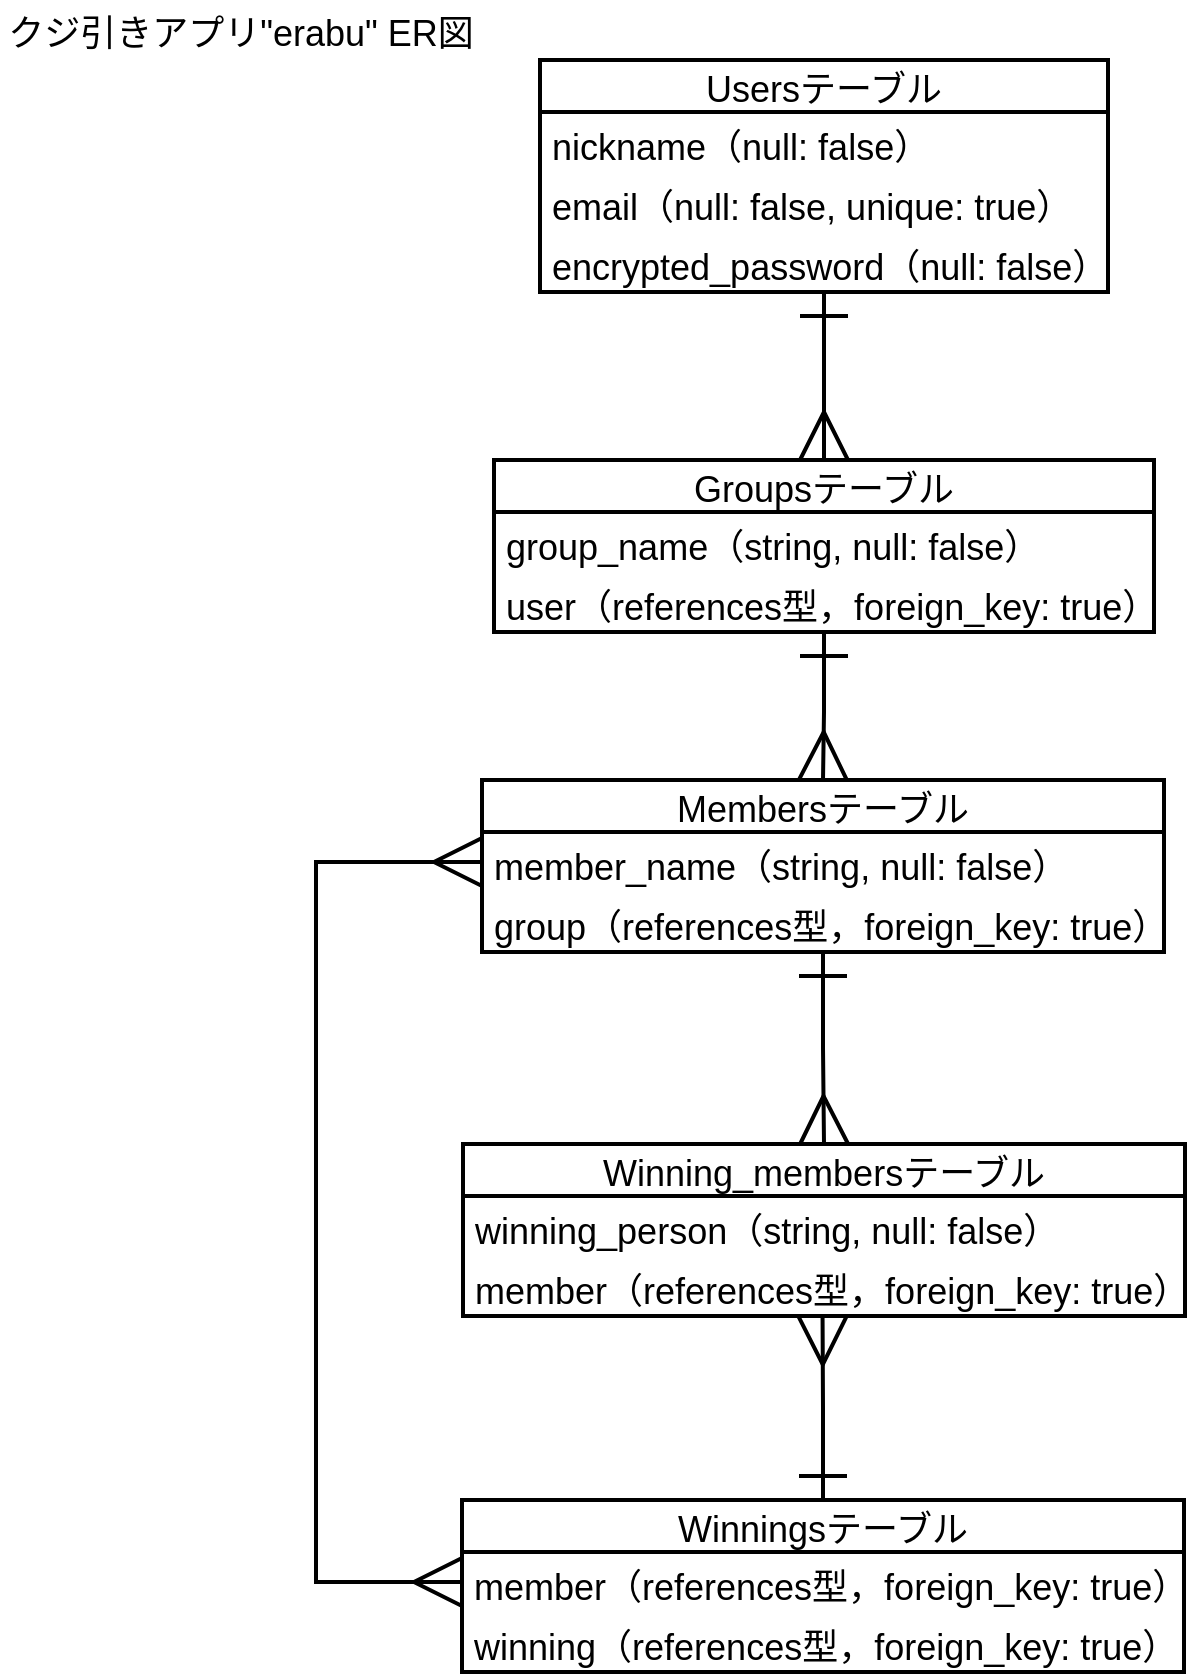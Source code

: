 <mxfile>
    <diagram id="bqRlA6gATMwFp5Z8aZbk" name="ページ1">
        <mxGraphModel dx="861" dy="627" grid="1" gridSize="10" guides="1" tooltips="1" connect="1" arrows="1" fold="1" page="1" pageScale="1" pageWidth="827" pageHeight="1169" math="0" shadow="0">
            <root>
                <mxCell id="0"/>
                <mxCell id="1" parent="0"/>
                <mxCell id="25" style="edgeStyle=orthogonalEdgeStyle;rounded=0;orthogonalLoop=1;jettySize=auto;html=1;entryX=0.5;entryY=0;entryDx=0;entryDy=0;startArrow=ERone;startFill=0;endArrow=ERmany;endFill=0;startSize=21;endSize=21;strokeWidth=2;" parent="1" source="2" target="7" edge="1">
                    <mxGeometry relative="1" as="geometry"/>
                </mxCell>
                <mxCell id="2" value="Usersテーブル" style="swimlane;fontStyle=0;childLayout=stackLayout;horizontal=1;startSize=26;horizontalStack=0;resizeParent=1;resizeParentMax=0;resizeLast=0;collapsible=1;marginBottom=0;align=center;fontSize=18;strokeWidth=2;" parent="1" vertex="1">
                    <mxGeometry x="272" y="40" width="284" height="116" as="geometry"/>
                </mxCell>
                <mxCell id="28" value="nickname（null: false）" style="text;strokeColor=none;fillColor=none;spacingLeft=4;spacingRight=4;overflow=hidden;rotatable=0;points=[[0,0.5],[1,0.5]];portConstraint=eastwest;fontSize=18;strokeWidth=2;" vertex="1" parent="2">
                    <mxGeometry y="26" width="284" height="30" as="geometry"/>
                </mxCell>
                <mxCell id="3" value="email（null: false, unique: true）" style="text;strokeColor=none;fillColor=none;spacingLeft=4;spacingRight=4;overflow=hidden;rotatable=0;points=[[0,0.5],[1,0.5]];portConstraint=eastwest;fontSize=18;strokeWidth=2;" parent="2" vertex="1">
                    <mxGeometry y="56" width="284" height="30" as="geometry"/>
                </mxCell>
                <mxCell id="4" value="encrypted_password（null: false）" style="text;strokeColor=none;fillColor=none;spacingLeft=4;spacingRight=4;overflow=hidden;rotatable=0;points=[[0,0.5],[1,0.5]];portConstraint=eastwest;fontSize=18;strokeWidth=2;" parent="2" vertex="1">
                    <mxGeometry y="86" width="284" height="30" as="geometry"/>
                </mxCell>
                <mxCell id="6" value="クジ引きアプリ&quot;erabu&quot; ER図" style="text;strokeColor=none;fillColor=none;spacingLeft=4;spacingRight=4;overflow=hidden;rotatable=0;points=[[0,0.5],[1,0.5]];portConstraint=eastwest;fontSize=18;strokeWidth=2;align=center;verticalAlign=middle;" parent="1" vertex="1">
                    <mxGeometry x="2" y="10" width="241" height="30" as="geometry"/>
                </mxCell>
                <mxCell id="24" style="edgeStyle=orthogonalEdgeStyle;rounded=0;orthogonalLoop=1;jettySize=auto;html=1;entryX=0.5;entryY=0;entryDx=0;entryDy=0;startArrow=ERone;startFill=0;endArrow=ERmany;endFill=0;startSize=21;endSize=21;strokeWidth=2;" parent="1" source="7" target="10" edge="1">
                    <mxGeometry relative="1" as="geometry"/>
                </mxCell>
                <mxCell id="7" value="Groupsテーブル" style="swimlane;fontStyle=0;childLayout=stackLayout;horizontal=1;startSize=26;horizontalStack=0;resizeParent=1;resizeParentMax=0;resizeLast=0;collapsible=1;marginBottom=0;align=center;fontSize=18;strokeWidth=2;" parent="1" vertex="1">
                    <mxGeometry x="249" y="240" width="330" height="86" as="geometry"/>
                </mxCell>
                <mxCell id="8" value="group_name（string, null: false）" style="text;strokeColor=none;fillColor=none;spacingLeft=4;spacingRight=4;overflow=hidden;rotatable=0;points=[[0,0.5],[1,0.5]];portConstraint=eastwest;fontSize=18;strokeWidth=2;" parent="7" vertex="1">
                    <mxGeometry y="26" width="330" height="30" as="geometry"/>
                </mxCell>
                <mxCell id="9" value="user（references型，foreign_key: true）&#10;&#10;" style="text;strokeColor=none;fillColor=none;spacingLeft=4;spacingRight=4;overflow=hidden;rotatable=0;points=[[0,0.5],[1,0.5]];portConstraint=eastwest;fontSize=18;strokeWidth=2;" parent="7" vertex="1">
                    <mxGeometry y="56" width="330" height="30" as="geometry"/>
                </mxCell>
                <mxCell id="20" style="edgeStyle=orthogonalEdgeStyle;rounded=0;orthogonalLoop=1;jettySize=auto;html=1;entryX=0.5;entryY=0;entryDx=0;entryDy=0;startArrow=ERone;startFill=0;endArrow=ERmany;endFill=0;endSize=21;startSize=21;strokeWidth=2;" parent="1" source="10" target="17" edge="1">
                    <mxGeometry relative="1" as="geometry"/>
                </mxCell>
                <mxCell id="10" value="Membersテーブル" style="swimlane;fontStyle=0;childLayout=stackLayout;horizontal=1;startSize=26;horizontalStack=0;resizeParent=1;resizeParentMax=0;resizeLast=0;collapsible=1;marginBottom=0;align=center;fontSize=18;strokeWidth=2;" parent="1" vertex="1">
                    <mxGeometry x="243" y="400" width="341" height="86" as="geometry"/>
                </mxCell>
                <mxCell id="11" value="member_name（string, null: false）" style="text;strokeColor=none;fillColor=none;spacingLeft=4;spacingRight=4;overflow=hidden;rotatable=0;points=[[0,0.5],[1,0.5]];portConstraint=eastwest;fontSize=18;strokeWidth=2;" parent="10" vertex="1">
                    <mxGeometry y="26" width="341" height="30" as="geometry"/>
                </mxCell>
                <mxCell id="12" value="group（references型，foreign_key: true）&#10;&#10;" style="text;strokeColor=none;fillColor=none;spacingLeft=4;spacingRight=4;overflow=hidden;rotatable=0;points=[[0,0.5],[1,0.5]];portConstraint=eastwest;fontSize=18;strokeWidth=2;" parent="10" vertex="1">
                    <mxGeometry y="56" width="341" height="30" as="geometry"/>
                </mxCell>
                <mxCell id="22" style="edgeStyle=orthogonalEdgeStyle;rounded=0;orthogonalLoop=1;jettySize=auto;html=1;exitX=0.5;exitY=0;exitDx=0;exitDy=0;startArrow=ERone;startFill=0;endArrow=ERmany;endFill=0;entryX=0.498;entryY=1.007;entryDx=0;entryDy=0;entryPerimeter=0;endSize=21;startSize=21;strokeWidth=2;" parent="1" source="13" target="19" edge="1">
                    <mxGeometry relative="1" as="geometry">
                        <mxPoint x="413.333" y="670" as="targetPoint"/>
                    </mxGeometry>
                </mxCell>
                <mxCell id="13" value="Winningsテーブル" style="swimlane;fontStyle=0;childLayout=stackLayout;horizontal=1;startSize=26;horizontalStack=0;resizeParent=1;resizeParentMax=0;resizeLast=0;collapsible=1;marginBottom=0;align=center;fontSize=18;strokeWidth=2;" parent="1" vertex="1">
                    <mxGeometry x="233" y="760" width="361" height="86" as="geometry"/>
                </mxCell>
                <mxCell id="15" value="member（references型，foreign_key: true）&#10;&#10;" style="text;strokeColor=none;fillColor=none;spacingLeft=4;spacingRight=4;overflow=hidden;rotatable=0;points=[[0,0.5],[1,0.5]];portConstraint=eastwest;fontSize=18;strokeWidth=2;" parent="13" vertex="1">
                    <mxGeometry y="26" width="361" height="30" as="geometry"/>
                </mxCell>
                <mxCell id="14" value="winning（references型，foreign_key: true）" style="text;strokeColor=none;fillColor=none;spacingLeft=4;spacingRight=4;overflow=hidden;rotatable=0;points=[[0,0.5],[1,0.5]];portConstraint=eastwest;fontSize=18;strokeWidth=2;" parent="13" vertex="1">
                    <mxGeometry y="56" width="361" height="30" as="geometry"/>
                </mxCell>
                <mxCell id="17" value="Winning_membersテーブル" style="swimlane;fontStyle=0;childLayout=stackLayout;horizontal=1;startSize=26;horizontalStack=0;resizeParent=1;resizeParentMax=0;resizeLast=0;collapsible=1;marginBottom=0;align=center;fontSize=18;strokeWidth=2;" parent="1" vertex="1">
                    <mxGeometry x="233.5" y="582" width="361" height="86" as="geometry"/>
                </mxCell>
                <mxCell id="18" value="winning_person（string, null: false）" style="text;strokeColor=none;fillColor=none;spacingLeft=4;spacingRight=4;overflow=hidden;rotatable=0;points=[[0,0.5],[1,0.5]];portConstraint=eastwest;fontSize=18;strokeWidth=2;" parent="17" vertex="1">
                    <mxGeometry y="26" width="361" height="30" as="geometry"/>
                </mxCell>
                <mxCell id="19" value="member（references型，foreign_key: true）&#10;&#10;" style="text;strokeColor=none;fillColor=none;spacingLeft=4;spacingRight=4;overflow=hidden;rotatable=0;points=[[0,0.5],[1,0.5]];portConstraint=eastwest;fontSize=18;strokeWidth=2;" parent="17" vertex="1">
                    <mxGeometry y="56" width="361" height="30" as="geometry"/>
                </mxCell>
                <mxCell id="27" style="edgeStyle=orthogonalEdgeStyle;rounded=0;orthogonalLoop=1;jettySize=auto;html=1;exitX=0;exitY=0.5;exitDx=0;exitDy=0;entryX=0;entryY=0.5;entryDx=0;entryDy=0;startArrow=ERmany;startFill=0;endArrow=ERmany;endFill=0;startSize=21;endSize=21;strokeWidth=2;" parent="1" source="11" target="15" edge="1">
                    <mxGeometry relative="1" as="geometry">
                        <Array as="points">
                            <mxPoint x="160" y="441"/>
                            <mxPoint x="160" y="801"/>
                        </Array>
                    </mxGeometry>
                </mxCell>
            </root>
        </mxGraphModel>
    </diagram>
</mxfile>